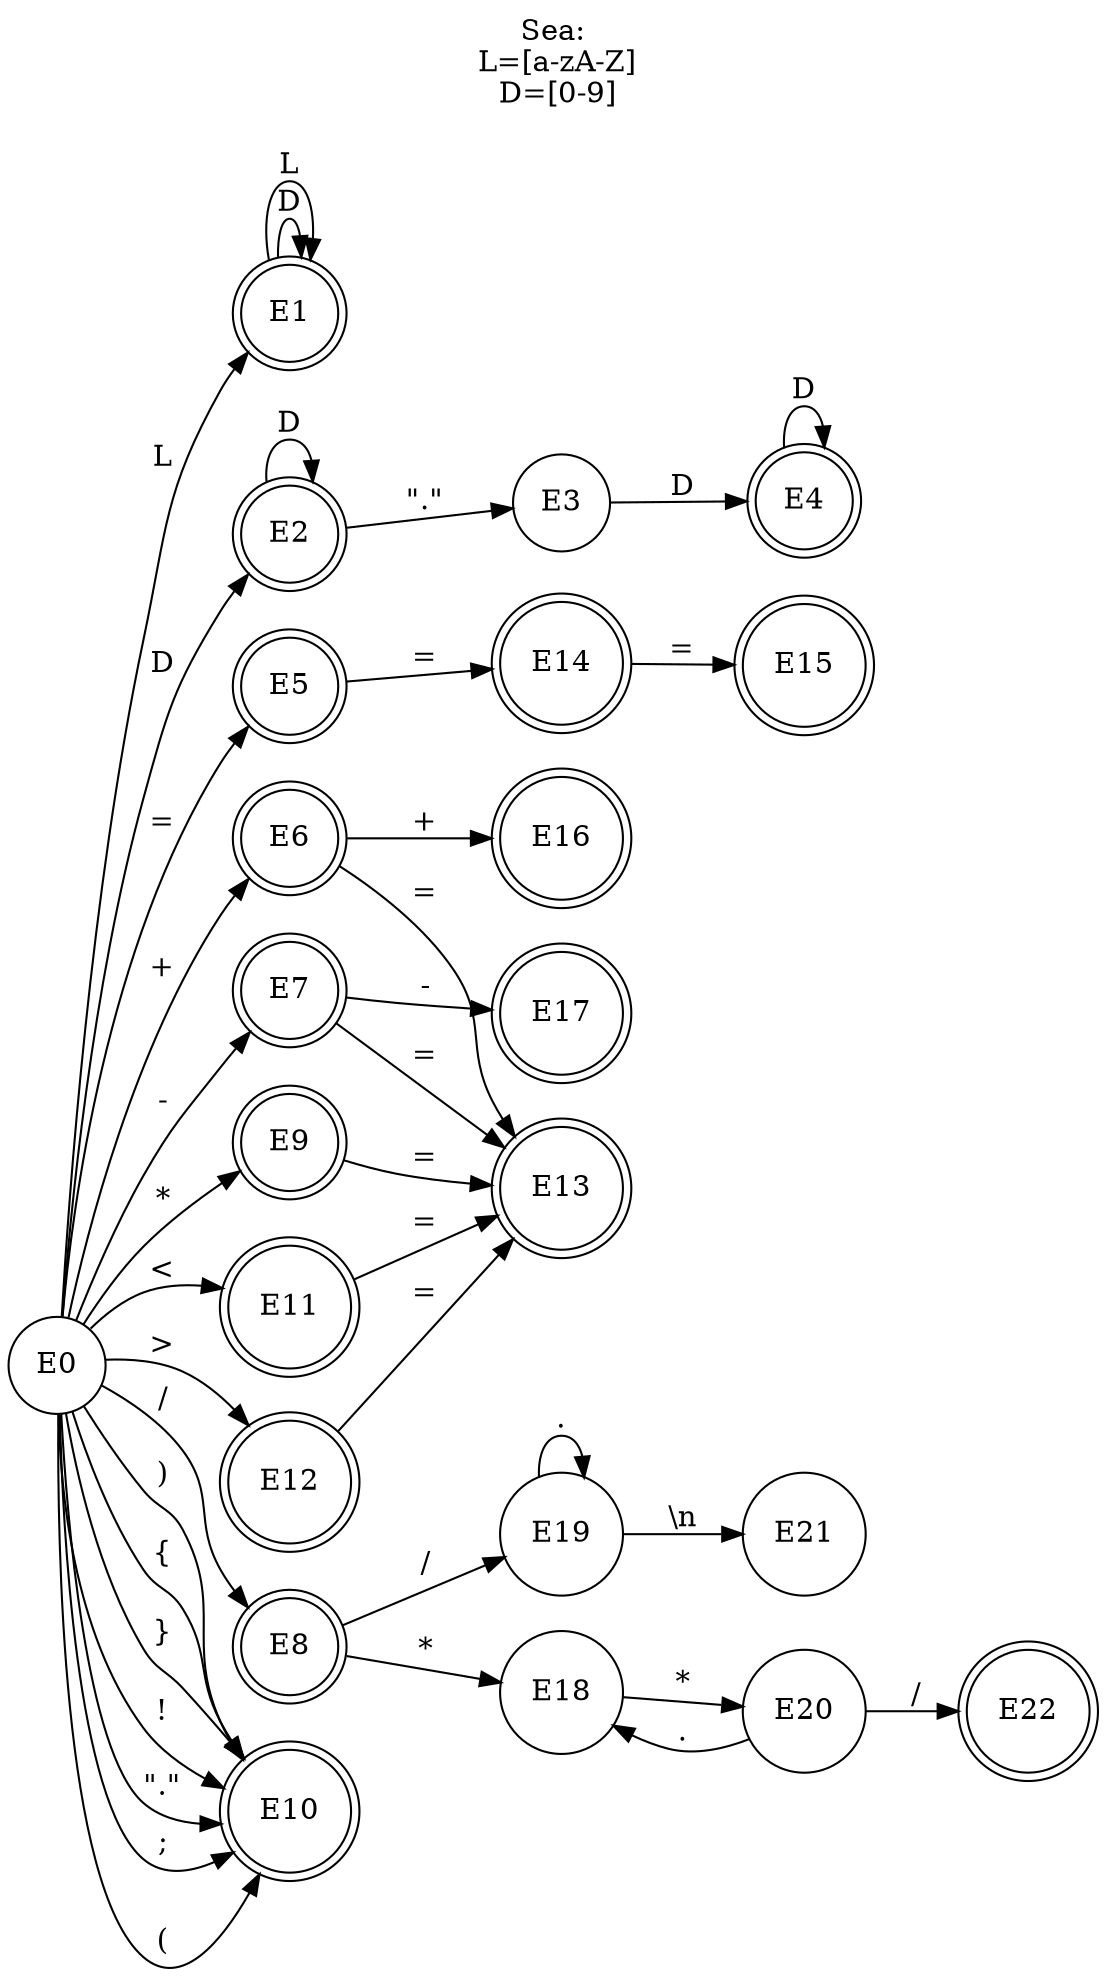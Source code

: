 digraph Automata {
    rankdir=LR
    label="Sea:\n L=[a-zA-Z]\n D=[0-9]";
    labelloc="t";
    nodo1[label="E0" shape=circle]
    nodo2[label="E1" shape=doublecircle]
    nodo3[label="E2" shape=doublecircle]
    nodo4[label="E3" shape=circle]
    nodo5[label="E4" shape=doublecircle]
    nodo6[label="E5" shape=doublecircle]
    nodo7[label="E6" shape=doublecircle]
    nodo8[label="E7" shape=doublecircle]
    nodo9[label="E8" shape=doublecircle]
    nodo10[label="E9" shape=doublecircle]
    nodo11[label="E10" shape=doublecircle]
    nodo12[label="E11" shape=doublecircle]
    nodo13[label="E12" shape=doublecircle]
    nodo14[label="E13" shape=doublecircle]
    nodo15[label="E14" shape=doublecircle]
    nodo16[label="E15" shape=doublecircle]
    nodo17[label="E16" shape=doublecircle]
    nodo18[label="E17" shape=doublecircle]
    nodo19[label="E18" shape=circle]
    nodo20[label="E19" shape=circle]
    nodo21[label="E20" shape=circle]
    nodo22[label="E21" shape=circle]
    nodo23[label="E22" shape=doublecircle]
    nodo1 -> nodo2 [label="L"]
    nodo2 -> nodo2 [label="D"]
    nodo2 -> nodo2 [label="L"]
    nodo1 -> nodo3 [label="D"]
    nodo3 -> nodo3 [label="D"]
    nodo3 -> nodo4 [label=" \".\" "]
    nodo4 -> nodo5 [label="D"]
    nodo5 -> nodo5 [label="D"]
    nodo1 -> nodo6 [label="="]
    nodo1 -> nodo7 [label="+"]
    nodo1 -> nodo8 [label="-"]
    nodo1 -> nodo9 [label="/"]
    nodo1 -> nodo10 [label="*"]
    nodo1 -> nodo11 [label="("]
    nodo1 -> nodo11 [label=")"]
    nodo1 -> nodo11 [label="{"]
    nodo1 -> nodo11 [label="}"]
    nodo1 -> nodo11 [label="!"]
    nodo1 -> nodo11 [label="\".\""]
    nodo1 -> nodo11 [label=";"]
    nodo1 -> nodo12 [label="<"]
    nodo1 -> nodo13 [label=">"]
    nodo7 -> nodo14 [label="="]
    nodo8 -> nodo14 [label="="]
    nodo10 -> nodo14 [label="="]
    nodo12 -> nodo14 [label="="]
    nodo13 -> nodo14 [label="="]
    nodo6 -> nodo15 [label="="]
    nodo15 -> nodo16 [label="="]
    nodo7 -> nodo17 [label="+"]
    nodo8 -> nodo18 [label="-"]
    nodo9 -> nodo19 [label="*"]
    nodo21 -> nodo19 [label="."]
    nodo9 -> nodo20 [label="/"]
    nodo19 -> nodo21 [label="*"]
    nodo21 -> nodo23 [label="/"]
    nodo20 -> nodo20 [label="."]
    nodo20 -> nodo22 [label="\\n"]
}